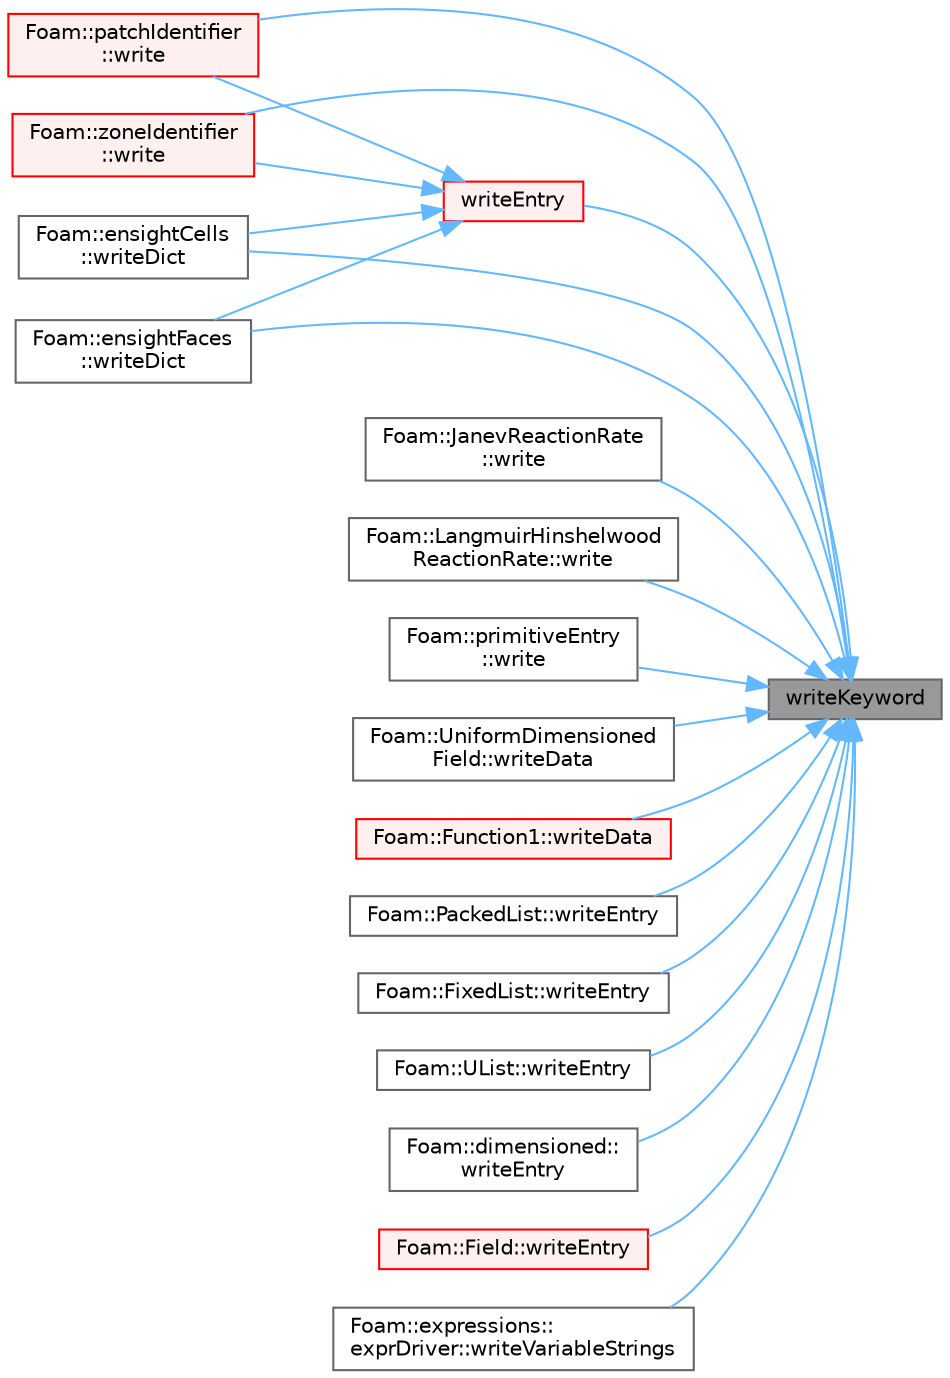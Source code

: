 digraph "writeKeyword"
{
 // LATEX_PDF_SIZE
  bgcolor="transparent";
  edge [fontname=Helvetica,fontsize=10,labelfontname=Helvetica,labelfontsize=10];
  node [fontname=Helvetica,fontsize=10,shape=box,height=0.2,width=0.4];
  rankdir="RL";
  Node1 [id="Node000001",label="writeKeyword",height=0.2,width=0.4,color="gray40", fillcolor="grey60", style="filled", fontcolor="black",tooltip=" "];
  Node1 -> Node2 [id="edge1_Node000001_Node000002",dir="back",color="steelblue1",style="solid",tooltip=" "];
  Node2 [id="Node000002",label="Foam::patchIdentifier\l::write",height=0.2,width=0.4,color="red", fillcolor="#FFF0F0", style="filled",URL="$classFoam_1_1patchIdentifier.html#a78cec3e4ecac4a89a3ad8d38f2ad21f5",tooltip=" "];
  Node1 -> Node18 [id="edge2_Node000001_Node000018",dir="back",color="steelblue1",style="solid",tooltip=" "];
  Node18 [id="Node000018",label="Foam::zoneIdentifier\l::write",height=0.2,width=0.4,color="red", fillcolor="#FFF0F0", style="filled",URL="$classFoam_1_1zoneIdentifier.html#a78cec3e4ecac4a89a3ad8d38f2ad21f5",tooltip=" "];
  Node1 -> Node22 [id="edge3_Node000001_Node000022",dir="back",color="steelblue1",style="solid",tooltip=" "];
  Node22 [id="Node000022",label="Foam::JanevReactionRate\l::write",height=0.2,width=0.4,color="grey40", fillcolor="white", style="filled",URL="$classFoam_1_1JanevReactionRate.html#a78cec3e4ecac4a89a3ad8d38f2ad21f5",tooltip=" "];
  Node1 -> Node23 [id="edge4_Node000001_Node000023",dir="back",color="steelblue1",style="solid",tooltip=" "];
  Node23 [id="Node000023",label="Foam::LangmuirHinshelwood\lReactionRate::write",height=0.2,width=0.4,color="grey40", fillcolor="white", style="filled",URL="$classFoam_1_1LangmuirHinshelwoodReactionRate.html#a78cec3e4ecac4a89a3ad8d38f2ad21f5",tooltip=" "];
  Node1 -> Node24 [id="edge5_Node000001_Node000024",dir="back",color="steelblue1",style="solid",tooltip=" "];
  Node24 [id="Node000024",label="Foam::primitiveEntry\l::write",height=0.2,width=0.4,color="grey40", fillcolor="white", style="filled",URL="$classFoam_1_1primitiveEntry.html#ab747778629de90c85b09b53c66a54b3b",tooltip=" "];
  Node1 -> Node25 [id="edge6_Node000001_Node000025",dir="back",color="steelblue1",style="solid",tooltip=" "];
  Node25 [id="Node000025",label="Foam::UniformDimensioned\lField::writeData",height=0.2,width=0.4,color="grey40", fillcolor="white", style="filled",URL="$classFoam_1_1UniformDimensionedField.html#a25900c366cb0a98321899fde6c66dab7",tooltip=" "];
  Node1 -> Node26 [id="edge7_Node000001_Node000026",dir="back",color="steelblue1",style="solid",tooltip=" "];
  Node26 [id="Node000026",label="Foam::Function1::writeData",height=0.2,width=0.4,color="red", fillcolor="#FFF0F0", style="filled",URL="$classFoam_1_1Function1.html#a4a9a5e81ef203c89a365d47f0acc39b9",tooltip=" "];
  Node1 -> Node44 [id="edge8_Node000001_Node000044",dir="back",color="steelblue1",style="solid",tooltip=" "];
  Node44 [id="Node000044",label="Foam::ensightCells\l::writeDict",height=0.2,width=0.4,color="grey40", fillcolor="white", style="filled",URL="$classFoam_1_1ensightCells.html#a6dcdad4f0ce434adb1d7d2fa51c0dd1d",tooltip=" "];
  Node1 -> Node45 [id="edge9_Node000001_Node000045",dir="back",color="steelblue1",style="solid",tooltip=" "];
  Node45 [id="Node000045",label="Foam::ensightFaces\l::writeDict",height=0.2,width=0.4,color="grey40", fillcolor="white", style="filled",URL="$classFoam_1_1ensightFaces.html#a6dcdad4f0ce434adb1d7d2fa51c0dd1d",tooltip=" "];
  Node1 -> Node46 [id="edge10_Node000001_Node000046",dir="back",color="steelblue1",style="solid",tooltip=" "];
  Node46 [id="Node000046",label="writeEntry",height=0.2,width=0.4,color="red", fillcolor="#FFF0F0", style="filled",URL="$classFoam_1_1Ostream.html#a29cb77529772655173286fc5bc17ff77",tooltip=" "];
  Node46 -> Node2 [id="edge11_Node000046_Node000002",dir="back",color="steelblue1",style="solid",tooltip=" "];
  Node46 -> Node18 [id="edge12_Node000046_Node000018",dir="back",color="steelblue1",style="solid",tooltip=" "];
  Node46 -> Node44 [id="edge13_Node000046_Node000044",dir="back",color="steelblue1",style="solid",tooltip=" "];
  Node46 -> Node45 [id="edge14_Node000046_Node000045",dir="back",color="steelblue1",style="solid",tooltip=" "];
  Node1 -> Node405 [id="edge15_Node000001_Node000405",dir="back",color="steelblue1",style="solid",tooltip=" "];
  Node405 [id="Node000405",label="Foam::PackedList::writeEntry",height=0.2,width=0.4,color="grey40", fillcolor="white", style="filled",URL="$classFoam_1_1PackedList.html#a7c03447f7f0471351fe57a41b62c8686",tooltip=" "];
  Node1 -> Node406 [id="edge16_Node000001_Node000406",dir="back",color="steelblue1",style="solid",tooltip=" "];
  Node406 [id="Node000406",label="Foam::FixedList::writeEntry",height=0.2,width=0.4,color="grey40", fillcolor="white", style="filled",URL="$classFoam_1_1FixedList.html#a7c03447f7f0471351fe57a41b62c8686",tooltip=" "];
  Node1 -> Node407 [id="edge17_Node000001_Node000407",dir="back",color="steelblue1",style="solid",tooltip=" "];
  Node407 [id="Node000407",label="Foam::UList::writeEntry",height=0.2,width=0.4,color="grey40", fillcolor="white", style="filled",URL="$classFoam_1_1UList.html#a7c03447f7f0471351fe57a41b62c8686",tooltip=" "];
  Node1 -> Node408 [id="edge18_Node000001_Node000408",dir="back",color="steelblue1",style="solid",tooltip=" "];
  Node408 [id="Node000408",label="Foam::dimensioned::\lwriteEntry",height=0.2,width=0.4,color="grey40", fillcolor="white", style="filled",URL="$classFoam_1_1dimensioned.html#a7c03447f7f0471351fe57a41b62c8686",tooltip=" "];
  Node1 -> Node409 [id="edge19_Node000001_Node000409",dir="back",color="steelblue1",style="solid",tooltip=" "];
  Node409 [id="Node000409",label="Foam::Field::writeEntry",height=0.2,width=0.4,color="red", fillcolor="#FFF0F0", style="filled",URL="$classFoam_1_1Field.html#a7c03447f7f0471351fe57a41b62c8686",tooltip=" "];
  Node1 -> Node416 [id="edge20_Node000001_Node000416",dir="back",color="steelblue1",style="solid",tooltip=" "];
  Node416 [id="Node000416",label="Foam::expressions::\lexprDriver::writeVariableStrings",height=0.2,width=0.4,color="grey40", fillcolor="white", style="filled",URL="$classFoam_1_1expressions_1_1exprDriver.html#a13e18bafb147792fa84549c415082cc2",tooltip=" "];
}
